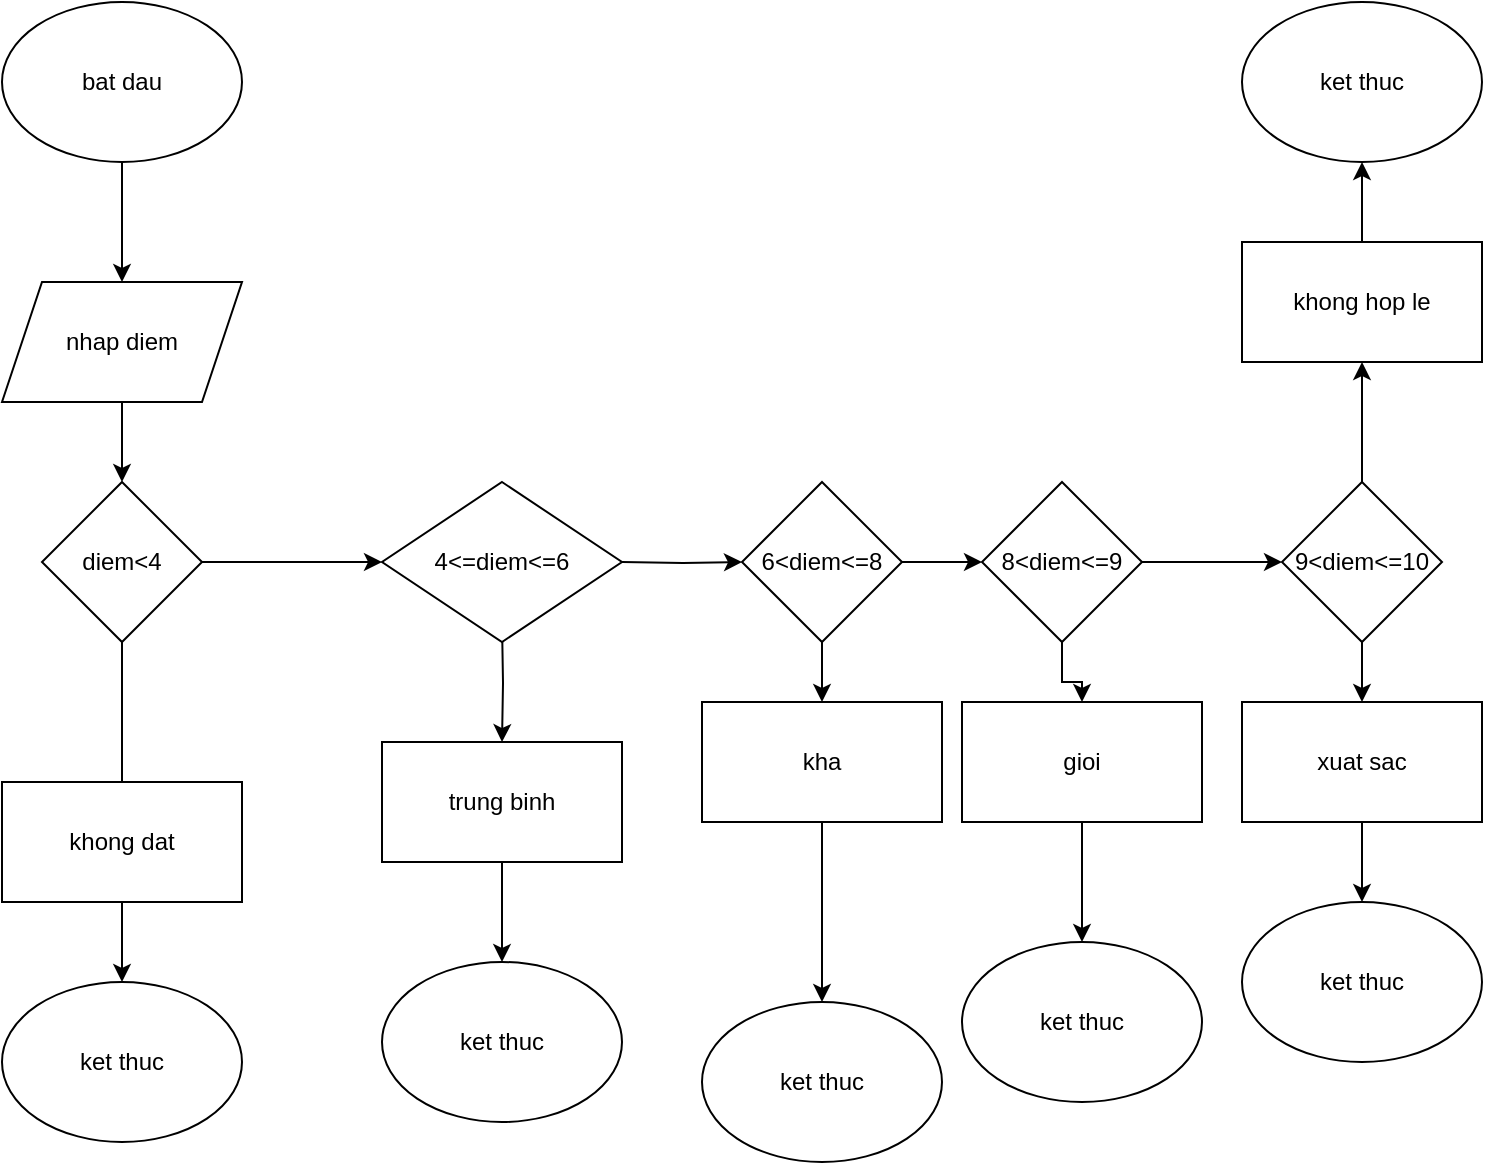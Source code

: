 <mxfile version="24.8.6">
  <diagram name="Page-1" id="RX6thqs5UdjD7-aVRRg_">
    <mxGraphModel dx="1114" dy="612" grid="1" gridSize="10" guides="1" tooltips="1" connect="1" arrows="1" fold="1" page="1" pageScale="1" pageWidth="850" pageHeight="1100" math="0" shadow="0">
      <root>
        <mxCell id="0" />
        <mxCell id="1" parent="0" />
        <mxCell id="NGcY1DxJzezFRYTDo-iz-37" style="edgeStyle=orthogonalEdgeStyle;rounded=0;orthogonalLoop=1;jettySize=auto;html=1;" edge="1" parent="1" source="NGcY1DxJzezFRYTDo-iz-36">
          <mxGeometry relative="1" as="geometry">
            <mxPoint x="120" y="290" as="targetPoint" />
          </mxGeometry>
        </mxCell>
        <mxCell id="NGcY1DxJzezFRYTDo-iz-36" value="bat dau" style="ellipse;whiteSpace=wrap;html=1;" vertex="1" parent="1">
          <mxGeometry x="60" y="150" width="120" height="80" as="geometry" />
        </mxCell>
        <mxCell id="NGcY1DxJzezFRYTDo-iz-46" style="edgeStyle=orthogonalEdgeStyle;rounded=0;orthogonalLoop=1;jettySize=auto;html=1;" edge="1" parent="1" source="NGcY1DxJzezFRYTDo-iz-45" target="NGcY1DxJzezFRYTDo-iz-47">
          <mxGeometry relative="1" as="geometry">
            <mxPoint x="120" y="430" as="targetPoint" />
          </mxGeometry>
        </mxCell>
        <mxCell id="NGcY1DxJzezFRYTDo-iz-45" value="nhap diem" style="shape=parallelogram;perimeter=parallelogramPerimeter;whiteSpace=wrap;html=1;fixedSize=1;" vertex="1" parent="1">
          <mxGeometry x="60" y="290" width="120" height="60" as="geometry" />
        </mxCell>
        <mxCell id="NGcY1DxJzezFRYTDo-iz-56" style="edgeStyle=orthogonalEdgeStyle;rounded=0;orthogonalLoop=1;jettySize=auto;html=1;" edge="1" parent="1" source="NGcY1DxJzezFRYTDo-iz-47">
          <mxGeometry relative="1" as="geometry">
            <mxPoint x="120" y="550" as="targetPoint" />
          </mxGeometry>
        </mxCell>
        <mxCell id="NGcY1DxJzezFRYTDo-iz-57" style="edgeStyle=orthogonalEdgeStyle;rounded=0;orthogonalLoop=1;jettySize=auto;html=1;" edge="1" parent="1" source="NGcY1DxJzezFRYTDo-iz-47">
          <mxGeometry relative="1" as="geometry">
            <mxPoint x="250" y="430" as="targetPoint" />
          </mxGeometry>
        </mxCell>
        <mxCell id="NGcY1DxJzezFRYTDo-iz-47" value="diem&amp;lt;4" style="rhombus;whiteSpace=wrap;html=1;" vertex="1" parent="1">
          <mxGeometry x="80" y="390" width="80" height="80" as="geometry" />
        </mxCell>
        <mxCell id="NGcY1DxJzezFRYTDo-iz-59" style="edgeStyle=orthogonalEdgeStyle;rounded=0;orthogonalLoop=1;jettySize=auto;html=1;" edge="1" parent="1" source="NGcY1DxJzezFRYTDo-iz-58" target="NGcY1DxJzezFRYTDo-iz-60">
          <mxGeometry relative="1" as="geometry">
            <mxPoint x="120" y="680" as="targetPoint" />
          </mxGeometry>
        </mxCell>
        <mxCell id="NGcY1DxJzezFRYTDo-iz-58" value="khong dat" style="rounded=0;whiteSpace=wrap;html=1;" vertex="1" parent="1">
          <mxGeometry x="60" y="540" width="120" height="60" as="geometry" />
        </mxCell>
        <mxCell id="NGcY1DxJzezFRYTDo-iz-60" value="ket thuc" style="ellipse;whiteSpace=wrap;html=1;" vertex="1" parent="1">
          <mxGeometry x="60" y="640" width="120" height="80" as="geometry" />
        </mxCell>
        <mxCell id="NGcY1DxJzezFRYTDo-iz-62" style="edgeStyle=orthogonalEdgeStyle;rounded=0;orthogonalLoop=1;jettySize=auto;html=1;" edge="1" parent="1" target="NGcY1DxJzezFRYTDo-iz-63">
          <mxGeometry relative="1" as="geometry">
            <mxPoint x="310" y="550" as="targetPoint" />
            <mxPoint x="310" y="460" as="sourcePoint" />
          </mxGeometry>
        </mxCell>
        <mxCell id="NGcY1DxJzezFRYTDo-iz-66" style="edgeStyle=orthogonalEdgeStyle;rounded=0;orthogonalLoop=1;jettySize=auto;html=1;" edge="1" parent="1" target="NGcY1DxJzezFRYTDo-iz-68">
          <mxGeometry relative="1" as="geometry">
            <mxPoint x="470" y="430" as="targetPoint" />
            <mxPoint x="370" y="430" as="sourcePoint" />
          </mxGeometry>
        </mxCell>
        <mxCell id="NGcY1DxJzezFRYTDo-iz-64" style="edgeStyle=orthogonalEdgeStyle;rounded=0;orthogonalLoop=1;jettySize=auto;html=1;" edge="1" parent="1" source="NGcY1DxJzezFRYTDo-iz-63" target="NGcY1DxJzezFRYTDo-iz-65">
          <mxGeometry relative="1" as="geometry">
            <mxPoint x="310" y="670" as="targetPoint" />
          </mxGeometry>
        </mxCell>
        <mxCell id="NGcY1DxJzezFRYTDo-iz-63" value="trung binh" style="rounded=0;whiteSpace=wrap;html=1;" vertex="1" parent="1">
          <mxGeometry x="250" y="520" width="120" height="60" as="geometry" />
        </mxCell>
        <mxCell id="NGcY1DxJzezFRYTDo-iz-65" value="ket thuc" style="ellipse;whiteSpace=wrap;html=1;" vertex="1" parent="1">
          <mxGeometry x="250" y="630" width="120" height="80" as="geometry" />
        </mxCell>
        <mxCell id="NGcY1DxJzezFRYTDo-iz-67" value="4&amp;lt;=diem&amp;lt;=6" style="rhombus;whiteSpace=wrap;html=1;" vertex="1" parent="1">
          <mxGeometry x="250" y="390" width="120" height="80" as="geometry" />
        </mxCell>
        <mxCell id="NGcY1DxJzezFRYTDo-iz-69" style="edgeStyle=orthogonalEdgeStyle;rounded=0;orthogonalLoop=1;jettySize=auto;html=1;" edge="1" parent="1" source="NGcY1DxJzezFRYTDo-iz-68" target="NGcY1DxJzezFRYTDo-iz-70">
          <mxGeometry relative="1" as="geometry">
            <mxPoint x="470" y="530" as="targetPoint" />
          </mxGeometry>
        </mxCell>
        <mxCell id="NGcY1DxJzezFRYTDo-iz-73" style="edgeStyle=orthogonalEdgeStyle;rounded=0;orthogonalLoop=1;jettySize=auto;html=1;" edge="1" parent="1" source="NGcY1DxJzezFRYTDo-iz-68" target="NGcY1DxJzezFRYTDo-iz-74">
          <mxGeometry relative="1" as="geometry">
            <mxPoint x="590" y="430" as="targetPoint" />
          </mxGeometry>
        </mxCell>
        <mxCell id="NGcY1DxJzezFRYTDo-iz-68" value="6&amp;lt;diem&amp;lt;=8" style="rhombus;whiteSpace=wrap;html=1;" vertex="1" parent="1">
          <mxGeometry x="430" y="390" width="80" height="80" as="geometry" />
        </mxCell>
        <mxCell id="NGcY1DxJzezFRYTDo-iz-71" style="edgeStyle=orthogonalEdgeStyle;rounded=0;orthogonalLoop=1;jettySize=auto;html=1;" edge="1" parent="1" source="NGcY1DxJzezFRYTDo-iz-70" target="NGcY1DxJzezFRYTDo-iz-72">
          <mxGeometry relative="1" as="geometry">
            <mxPoint x="470" y="690" as="targetPoint" />
          </mxGeometry>
        </mxCell>
        <mxCell id="NGcY1DxJzezFRYTDo-iz-70" value="kha" style="rounded=0;whiteSpace=wrap;html=1;" vertex="1" parent="1">
          <mxGeometry x="410" y="500" width="120" height="60" as="geometry" />
        </mxCell>
        <mxCell id="NGcY1DxJzezFRYTDo-iz-72" value="ket thuc" style="ellipse;whiteSpace=wrap;html=1;" vertex="1" parent="1">
          <mxGeometry x="410" y="650" width="120" height="80" as="geometry" />
        </mxCell>
        <mxCell id="NGcY1DxJzezFRYTDo-iz-75" style="edgeStyle=orthogonalEdgeStyle;rounded=0;orthogonalLoop=1;jettySize=auto;html=1;" edge="1" parent="1" source="NGcY1DxJzezFRYTDo-iz-74" target="NGcY1DxJzezFRYTDo-iz-76">
          <mxGeometry relative="1" as="geometry">
            <mxPoint x="590" y="520" as="targetPoint" />
          </mxGeometry>
        </mxCell>
        <mxCell id="NGcY1DxJzezFRYTDo-iz-79" style="edgeStyle=orthogonalEdgeStyle;rounded=0;orthogonalLoop=1;jettySize=auto;html=1;" edge="1" parent="1" source="NGcY1DxJzezFRYTDo-iz-74" target="NGcY1DxJzezFRYTDo-iz-80">
          <mxGeometry relative="1" as="geometry">
            <mxPoint x="740" y="430" as="targetPoint" />
          </mxGeometry>
        </mxCell>
        <mxCell id="NGcY1DxJzezFRYTDo-iz-74" value="8&amp;lt;diem&amp;lt;=9" style="rhombus;whiteSpace=wrap;html=1;" vertex="1" parent="1">
          <mxGeometry x="550" y="390" width="80" height="80" as="geometry" />
        </mxCell>
        <mxCell id="NGcY1DxJzezFRYTDo-iz-77" style="edgeStyle=orthogonalEdgeStyle;rounded=0;orthogonalLoop=1;jettySize=auto;html=1;" edge="1" parent="1" source="NGcY1DxJzezFRYTDo-iz-76" target="NGcY1DxJzezFRYTDo-iz-78">
          <mxGeometry relative="1" as="geometry">
            <mxPoint x="600" y="660" as="targetPoint" />
          </mxGeometry>
        </mxCell>
        <mxCell id="NGcY1DxJzezFRYTDo-iz-76" value="gioi" style="rounded=0;whiteSpace=wrap;html=1;" vertex="1" parent="1">
          <mxGeometry x="540" y="500" width="120" height="60" as="geometry" />
        </mxCell>
        <mxCell id="NGcY1DxJzezFRYTDo-iz-78" value="ket thuc" style="ellipse;whiteSpace=wrap;html=1;" vertex="1" parent="1">
          <mxGeometry x="540" y="620" width="120" height="80" as="geometry" />
        </mxCell>
        <mxCell id="NGcY1DxJzezFRYTDo-iz-81" style="edgeStyle=orthogonalEdgeStyle;rounded=0;orthogonalLoop=1;jettySize=auto;html=1;" edge="1" parent="1" source="NGcY1DxJzezFRYTDo-iz-80" target="NGcY1DxJzezFRYTDo-iz-82">
          <mxGeometry relative="1" as="geometry">
            <mxPoint x="740" y="530" as="targetPoint" />
          </mxGeometry>
        </mxCell>
        <mxCell id="NGcY1DxJzezFRYTDo-iz-85" style="edgeStyle=orthogonalEdgeStyle;rounded=0;orthogonalLoop=1;jettySize=auto;html=1;" edge="1" parent="1" source="NGcY1DxJzezFRYTDo-iz-80">
          <mxGeometry relative="1" as="geometry">
            <mxPoint x="740" y="330" as="targetPoint" />
          </mxGeometry>
        </mxCell>
        <mxCell id="NGcY1DxJzezFRYTDo-iz-80" value="9&amp;lt;diem&amp;lt;=10" style="rhombus;whiteSpace=wrap;html=1;" vertex="1" parent="1">
          <mxGeometry x="700" y="390" width="80" height="80" as="geometry" />
        </mxCell>
        <mxCell id="NGcY1DxJzezFRYTDo-iz-83" style="edgeStyle=orthogonalEdgeStyle;rounded=0;orthogonalLoop=1;jettySize=auto;html=1;" edge="1" parent="1" source="NGcY1DxJzezFRYTDo-iz-82" target="NGcY1DxJzezFRYTDo-iz-84">
          <mxGeometry relative="1" as="geometry">
            <mxPoint x="740" y="640" as="targetPoint" />
          </mxGeometry>
        </mxCell>
        <mxCell id="NGcY1DxJzezFRYTDo-iz-82" value="xuat sac" style="rounded=0;whiteSpace=wrap;html=1;" vertex="1" parent="1">
          <mxGeometry x="680" y="500" width="120" height="60" as="geometry" />
        </mxCell>
        <mxCell id="NGcY1DxJzezFRYTDo-iz-84" value="ket thuc" style="ellipse;whiteSpace=wrap;html=1;" vertex="1" parent="1">
          <mxGeometry x="680" y="600" width="120" height="80" as="geometry" />
        </mxCell>
        <mxCell id="NGcY1DxJzezFRYTDo-iz-88" style="edgeStyle=orthogonalEdgeStyle;rounded=0;orthogonalLoop=1;jettySize=auto;html=1;" edge="1" parent="1" source="NGcY1DxJzezFRYTDo-iz-87" target="NGcY1DxJzezFRYTDo-iz-89">
          <mxGeometry relative="1" as="geometry">
            <mxPoint x="740" y="220" as="targetPoint" />
          </mxGeometry>
        </mxCell>
        <mxCell id="NGcY1DxJzezFRYTDo-iz-87" value="khong hop le" style="rounded=0;whiteSpace=wrap;html=1;" vertex="1" parent="1">
          <mxGeometry x="680" y="270" width="120" height="60" as="geometry" />
        </mxCell>
        <mxCell id="NGcY1DxJzezFRYTDo-iz-89" value="ket thuc" style="ellipse;whiteSpace=wrap;html=1;" vertex="1" parent="1">
          <mxGeometry x="680" y="150" width="120" height="80" as="geometry" />
        </mxCell>
      </root>
    </mxGraphModel>
  </diagram>
</mxfile>
